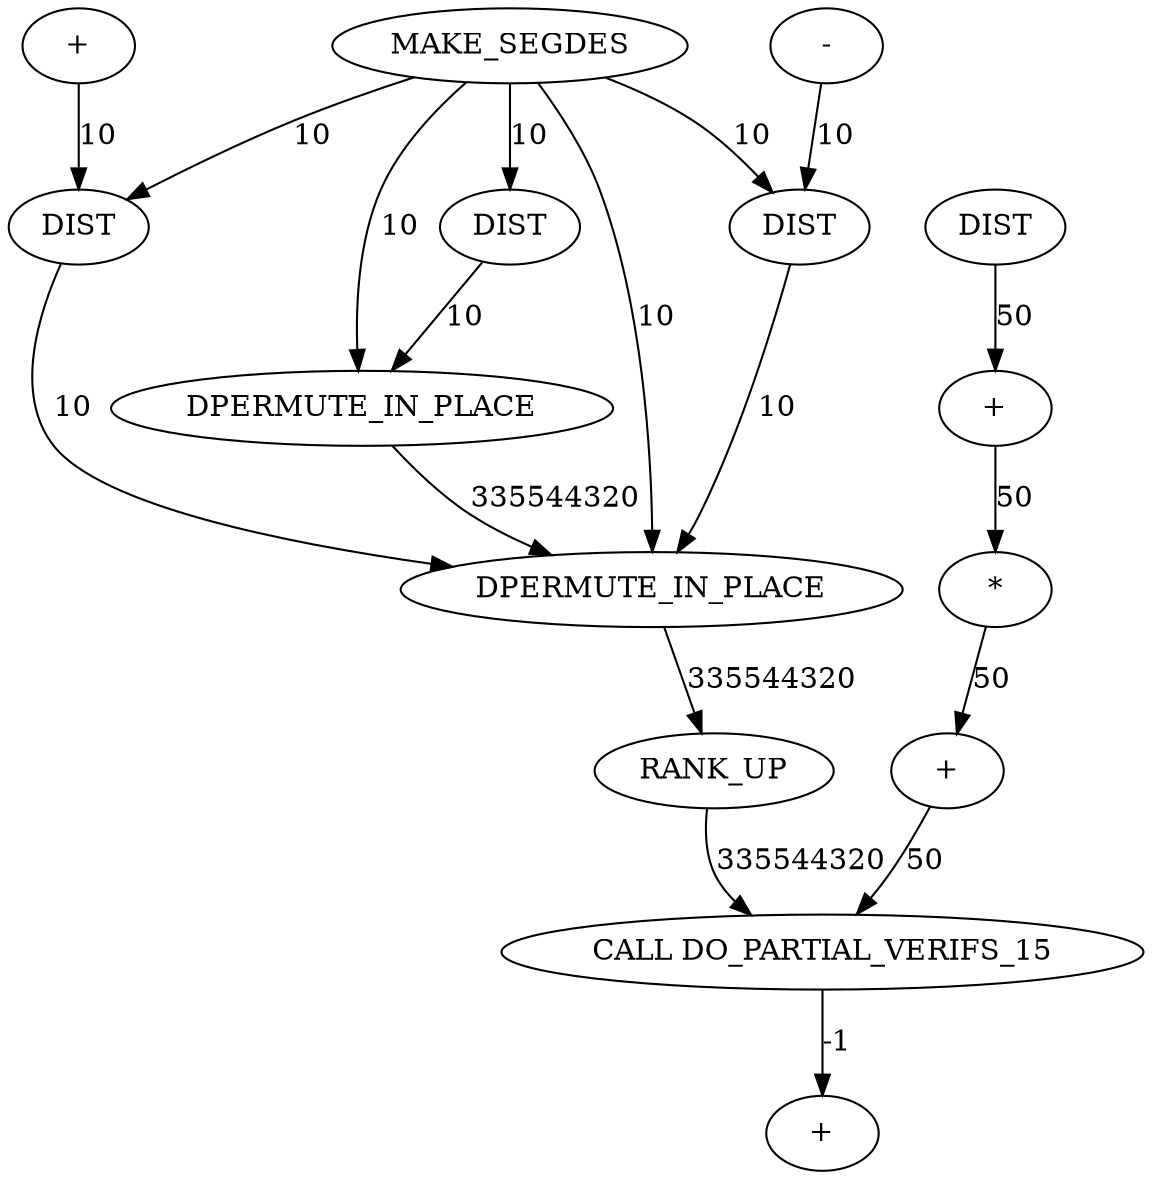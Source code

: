 digraph {
	is_B_INST_4747 [label=DIST cost=303]
	is_B_INST_4811 [label=RANK_UP cost=2466131012]
	is_B_INST_758 [label="*" cost=3396]
	is_B_INST_4826 [label=DIST cost=814]
	is_B_INST_761 [label="+" cost=2792]
	is_B_INST_4727 [label=DIST cost=733]
	is_B_INST_766 [label="CALL DO_PARTIAL_VERIFS_15" cost=0]
	is_B_INST_767 [label="+" cost=388]
	is_B_INST_4718 [label=MAKE_SEGDES cost=4174]
	is_B_INST_755 [label="+" cost=23566]
	is_B_INST_4742 [label=DIST cost=388]
	is_B_INST_726 [label="+" cost=734]
	is_B_INST_6655 [label=DPERMUTE_IN_PLACE cost=2489]
	is_B_INST_729 [label="-" cost=818]
	is_B_INST_6654 [label=DPERMUTE_IN_PLACE cost=12470]
	is_B_INST_4747 -> is_B_INST_6655 [label=10 cost=10]
	is_B_INST_4811 -> is_B_INST_766 [label=335544320 cost=335544320]
	is_B_INST_758 -> is_B_INST_761 [label=50 cost=50]
	is_B_INST_4826 -> is_B_INST_755 [label=50 cost=50]
	is_B_INST_761 -> is_B_INST_766 [label=50 cost=50]
	is_B_INST_4727 -> is_B_INST_6654 [label=10 cost=10]
	is_B_INST_766 -> is_B_INST_767 [label=-1 cost=-1]
	is_B_INST_4718 -> is_B_INST_4727 [label=10 cost=10]
	is_B_INST_4718 -> is_B_INST_4742 [label=10 cost=10]
	is_B_INST_4718 -> is_B_INST_4747 [label=10 cost=10]
	is_B_INST_4718 -> is_B_INST_6654 [label=10 cost=10]
	is_B_INST_4718 -> is_B_INST_6655 [label=10 cost=10]
	is_B_INST_755 -> is_B_INST_758 [label=50 cost=50]
	is_B_INST_4742 -> is_B_INST_6655 [label=10 cost=10]
	is_B_INST_726 -> is_B_INST_4742 [label=10 cost=10]
	is_B_INST_6655 -> is_B_INST_4811 [label=335544320 cost=335544320]
	is_B_INST_729 -> is_B_INST_4747 [label=10 cost=10]
	is_B_INST_6654 -> is_B_INST_6655 [label=335544320 cost=335544320]
}
